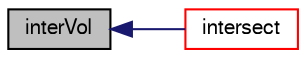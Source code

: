 digraph "interVol"
{
  bgcolor="transparent";
  edge [fontname="FreeSans",fontsize="10",labelfontname="FreeSans",labelfontsize="10"];
  node [fontname="FreeSans",fontsize="10",shape=record];
  rankdir="LR";
  Node532 [label="interVol",height=0.2,width=0.4,color="black", fillcolor="grey75", style="filled", fontcolor="black"];
  Node532 -> Node533 [dir="back",color="midnightblue",fontsize="10",style="solid",fontname="FreeSans"];
  Node533 [label="intersect",height=0.2,width=0.4,color="red",URL="$a29250.html#a439bfd1b7941376ecff747ff8b3f2388",tooltip="Return the true if cells intersect. "];
}
